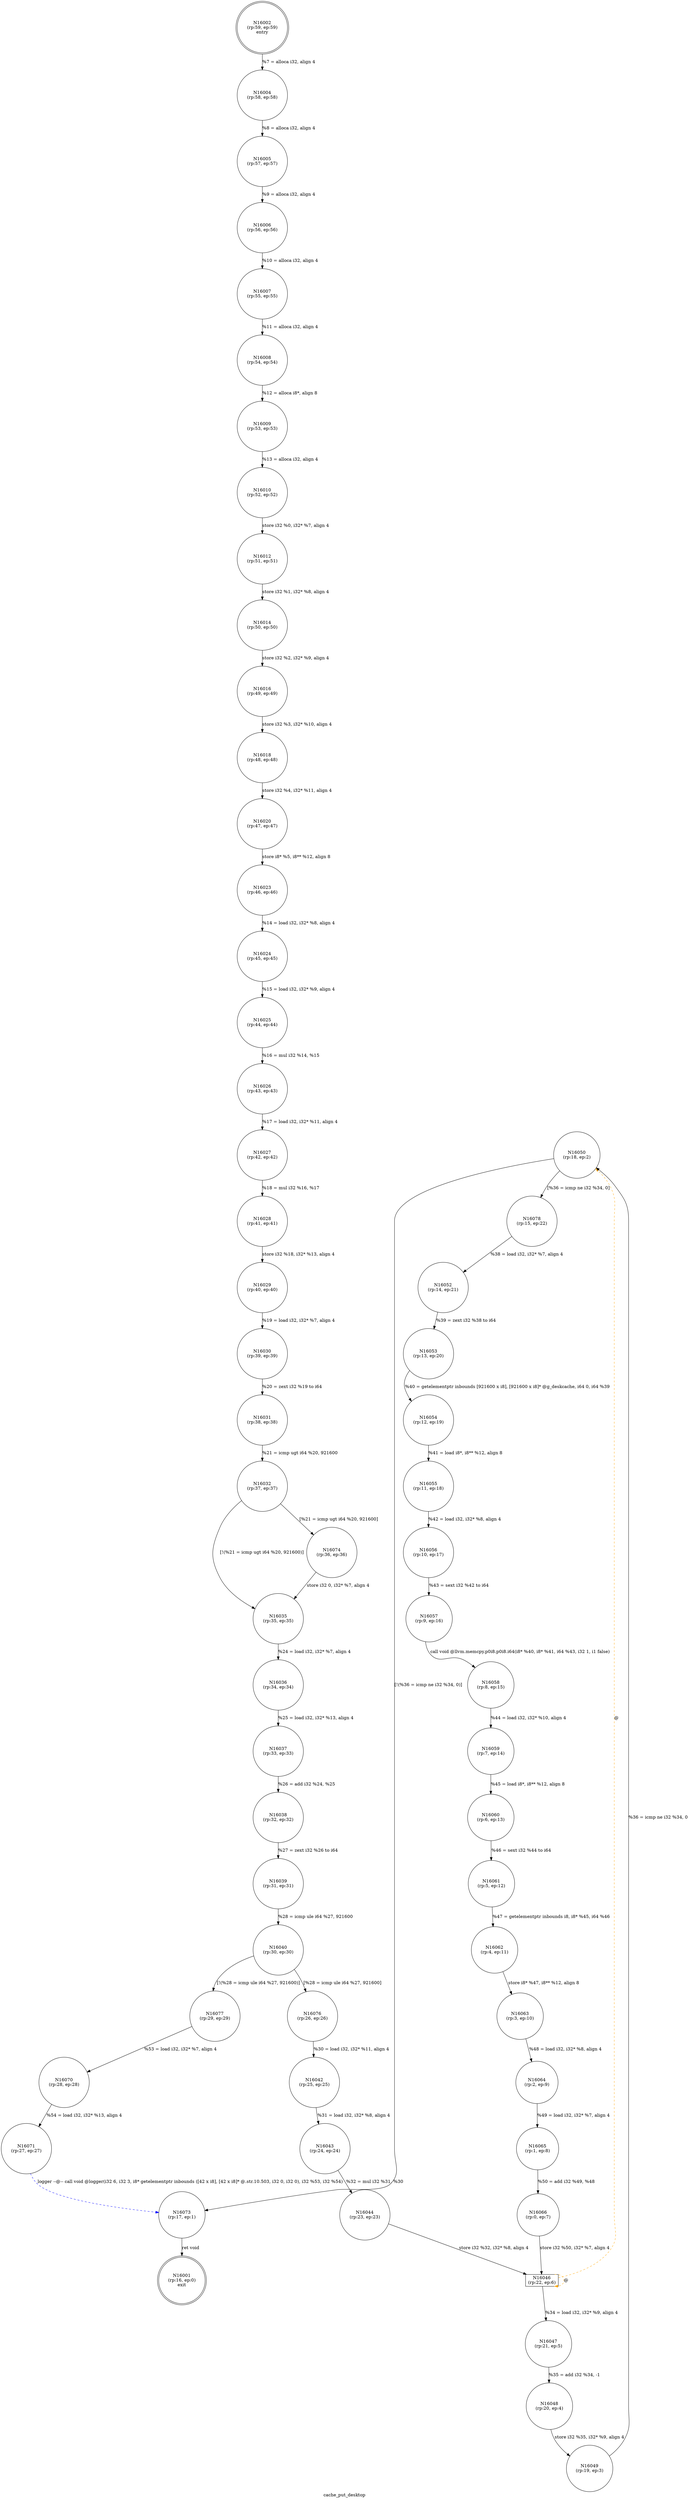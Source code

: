 digraph cache_put_desktop {
label="cache_put_desktop"
16001 [label="N16001\n(rp:16, ep:0)\nexit", shape="doublecircle"]
16002 [label="N16002\n(rp:59, ep:59)\nentry", shape="doublecircle"]
16002 -> 16004 [label="%7 = alloca i32, align 4"]
16004 [label="N16004\n(rp:58, ep:58)", shape="circle"]
16004 -> 16005 [label="%8 = alloca i32, align 4"]
16005 [label="N16005\n(rp:57, ep:57)", shape="circle"]
16005 -> 16006 [label="%9 = alloca i32, align 4"]
16006 [label="N16006\n(rp:56, ep:56)", shape="circle"]
16006 -> 16007 [label="%10 = alloca i32, align 4"]
16007 [label="N16007\n(rp:55, ep:55)", shape="circle"]
16007 -> 16008 [label="%11 = alloca i32, align 4"]
16008 [label="N16008\n(rp:54, ep:54)", shape="circle"]
16008 -> 16009 [label="%12 = alloca i8*, align 8"]
16009 [label="N16009\n(rp:53, ep:53)", shape="circle"]
16009 -> 16010 [label="%13 = alloca i32, align 4"]
16010 [label="N16010\n(rp:52, ep:52)", shape="circle"]
16010 -> 16012 [label="store i32 %0, i32* %7, align 4"]
16012 [label="N16012\n(rp:51, ep:51)", shape="circle"]
16012 -> 16014 [label="store i32 %1, i32* %8, align 4"]
16014 [label="N16014\n(rp:50, ep:50)", shape="circle"]
16014 -> 16016 [label="store i32 %2, i32* %9, align 4"]
16016 [label="N16016\n(rp:49, ep:49)", shape="circle"]
16016 -> 16018 [label="store i32 %3, i32* %10, align 4"]
16018 [label="N16018\n(rp:48, ep:48)", shape="circle"]
16018 -> 16020 [label="store i32 %4, i32* %11, align 4"]
16020 [label="N16020\n(rp:47, ep:47)", shape="circle"]
16020 -> 16023 [label="store i8* %5, i8** %12, align 8"]
16023 [label="N16023\n(rp:46, ep:46)", shape="circle"]
16023 -> 16024 [label="%14 = load i32, i32* %8, align 4"]
16024 [label="N16024\n(rp:45, ep:45)", shape="circle"]
16024 -> 16025 [label="%15 = load i32, i32* %9, align 4"]
16025 [label="N16025\n(rp:44, ep:44)", shape="circle"]
16025 -> 16026 [label="%16 = mul i32 %14, %15"]
16026 [label="N16026\n(rp:43, ep:43)", shape="circle"]
16026 -> 16027 [label="%17 = load i32, i32* %11, align 4"]
16027 [label="N16027\n(rp:42, ep:42)", shape="circle"]
16027 -> 16028 [label="%18 = mul i32 %16, %17"]
16028 [label="N16028\n(rp:41, ep:41)", shape="circle"]
16028 -> 16029 [label="store i32 %18, i32* %13, align 4"]
16029 [label="N16029\n(rp:40, ep:40)", shape="circle"]
16029 -> 16030 [label="%19 = load i32, i32* %7, align 4"]
16030 [label="N16030\n(rp:39, ep:39)", shape="circle"]
16030 -> 16031 [label="%20 = zext i32 %19 to i64"]
16031 [label="N16031\n(rp:38, ep:38)", shape="circle"]
16031 -> 16032 [label="%21 = icmp ugt i64 %20, 921600"]
16032 [label="N16032\n(rp:37, ep:37)", shape="circle"]
16032 -> 16074 [label="[%21 = icmp ugt i64 %20, 921600]"]
16032 -> 16035 [label="[!(%21 = icmp ugt i64 %20, 921600)]"]
16035 [label="N16035\n(rp:35, ep:35)", shape="circle"]
16035 -> 16036 [label="%24 = load i32, i32* %7, align 4"]
16036 [label="N16036\n(rp:34, ep:34)", shape="circle"]
16036 -> 16037 [label="%25 = load i32, i32* %13, align 4"]
16037 [label="N16037\n(rp:33, ep:33)", shape="circle"]
16037 -> 16038 [label="%26 = add i32 %24, %25"]
16038 [label="N16038\n(rp:32, ep:32)", shape="circle"]
16038 -> 16039 [label="%27 = zext i32 %26 to i64"]
16039 [label="N16039\n(rp:31, ep:31)", shape="circle"]
16039 -> 16040 [label="%28 = icmp ule i64 %27, 921600"]
16040 [label="N16040\n(rp:30, ep:30)", shape="circle"]
16040 -> 16076 [label="[%28 = icmp ule i64 %27, 921600]"]
16040 -> 16077 [label="[!(%28 = icmp ule i64 %27, 921600)]"]
16042 [label="N16042\n(rp:25, ep:25)", shape="circle"]
16042 -> 16043 [label="%31 = load i32, i32* %8, align 4"]
16043 [label="N16043\n(rp:24, ep:24)", shape="circle"]
16043 -> 16044 [label="%32 = mul i32 %31, %30"]
16044 [label="N16044\n(rp:23, ep:23)", shape="circle"]
16044 -> 16046 [label="store i32 %32, i32* %8, align 4"]
16046 [label="N16046\n(rp:22, ep:6)", shape="box"]
16046 -> 16047 [label="%34 = load i32, i32* %9, align 4"]
16046 -> 16046 [label="@", style="dashed", color="orange"]
16046 -> 16050 [label="@", style="dashed", color="orange"]
16047 [label="N16047\n(rp:21, ep:5)", shape="circle"]
16047 -> 16048 [label="%35 = add i32 %34, -1"]
16048 [label="N16048\n(rp:20, ep:4)", shape="circle"]
16048 -> 16049 [label="store i32 %35, i32* %9, align 4"]
16049 [label="N16049\n(rp:19, ep:3)", shape="circle"]
16049 -> 16050 [label="%36 = icmp ne i32 %34, 0"]
16050 [label="N16050\n(rp:18, ep:2)", shape="circle"]
16050 -> 16078 [label="[%36 = icmp ne i32 %34, 0]"]
16050 -> 16073 [label="[!(%36 = icmp ne i32 %34, 0)]"]
16052 [label="N16052\n(rp:14, ep:21)", shape="circle"]
16052 -> 16053 [label="%39 = zext i32 %38 to i64"]
16053 [label="N16053\n(rp:13, ep:20)", shape="circle"]
16053 -> 16054 [label="%40 = getelementptr inbounds [921600 x i8], [921600 x i8]* @g_deskcache, i64 0, i64 %39"]
16054 [label="N16054\n(rp:12, ep:19)", shape="circle"]
16054 -> 16055 [label="%41 = load i8*, i8** %12, align 8"]
16055 [label="N16055\n(rp:11, ep:18)", shape="circle"]
16055 -> 16056 [label="%42 = load i32, i32* %8, align 4"]
16056 [label="N16056\n(rp:10, ep:17)", shape="circle"]
16056 -> 16057 [label="%43 = sext i32 %42 to i64"]
16057 [label="N16057\n(rp:9, ep:16)", shape="circle"]
16057 -> 16058 [label="call void @llvm.memcpy.p0i8.p0i8.i64(i8* %40, i8* %41, i64 %43, i32 1, i1 false)"]
16058 [label="N16058\n(rp:8, ep:15)", shape="circle"]
16058 -> 16059 [label="%44 = load i32, i32* %10, align 4"]
16059 [label="N16059\n(rp:7, ep:14)", shape="circle"]
16059 -> 16060 [label="%45 = load i8*, i8** %12, align 8"]
16060 [label="N16060\n(rp:6, ep:13)", shape="circle"]
16060 -> 16061 [label="%46 = sext i32 %44 to i64"]
16061 [label="N16061\n(rp:5, ep:12)", shape="circle"]
16061 -> 16062 [label="%47 = getelementptr inbounds i8, i8* %45, i64 %46"]
16062 [label="N16062\n(rp:4, ep:11)", shape="circle"]
16062 -> 16063 [label="store i8* %47, i8** %12, align 8"]
16063 [label="N16063\n(rp:3, ep:10)", shape="circle"]
16063 -> 16064 [label="%48 = load i32, i32* %8, align 4"]
16064 [label="N16064\n(rp:2, ep:9)", shape="circle"]
16064 -> 16065 [label="%49 = load i32, i32* %7, align 4"]
16065 [label="N16065\n(rp:1, ep:8)", shape="circle"]
16065 -> 16066 [label="%50 = add i32 %49, %48"]
16066 [label="N16066\n(rp:0, ep:7)", shape="circle"]
16066 -> 16046 [label="store i32 %50, i32* %7, align 4"]
16070 [label="N16070\n(rp:28, ep:28)", shape="circle"]
16070 -> 16071 [label="%54 = load i32, i32* %13, align 4"]
16071 [label="N16071\n(rp:27, ep:27)", shape="circle"]
16071 -> 16073 [label="logger --@-- call void @logger(i32 6, i32 3, i8* getelementptr inbounds ([42 x i8], [42 x i8]* @.str.10.503, i32 0, i32 0), i32 %53, i32 %54)", style="dashed", color="blue"]
16073 [label="N16073\n(rp:17, ep:1)", shape="circle"]
16073 -> 16001 [label="ret void"]
16074 [label="N16074\n(rp:36, ep:36)", shape="circle"]
16074 -> 16035 [label="store i32 0, i32* %7, align 4"]
16076 [label="N16076\n(rp:26, ep:26)", shape="circle"]
16076 -> 16042 [label="%30 = load i32, i32* %11, align 4"]
16077 [label="N16077\n(rp:29, ep:29)", shape="circle"]
16077 -> 16070 [label="%53 = load i32, i32* %7, align 4"]
16078 [label="N16078\n(rp:15, ep:22)", shape="circle"]
16078 -> 16052 [label="%38 = load i32, i32* %7, align 4"]
}
